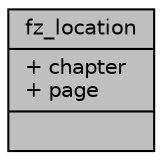 digraph "fz_location"
{
 // LATEX_PDF_SIZE
  edge [fontname="Helvetica",fontsize="10",labelfontname="Helvetica",labelfontsize="10"];
  node [fontname="Helvetica",fontsize="10",shape=record];
  Node1 [label="{fz_location\n|+ chapter\l+ page\l|}",height=0.2,width=0.4,color="black", fillcolor="grey75", style="filled", fontcolor="black",tooltip=" "];
}
